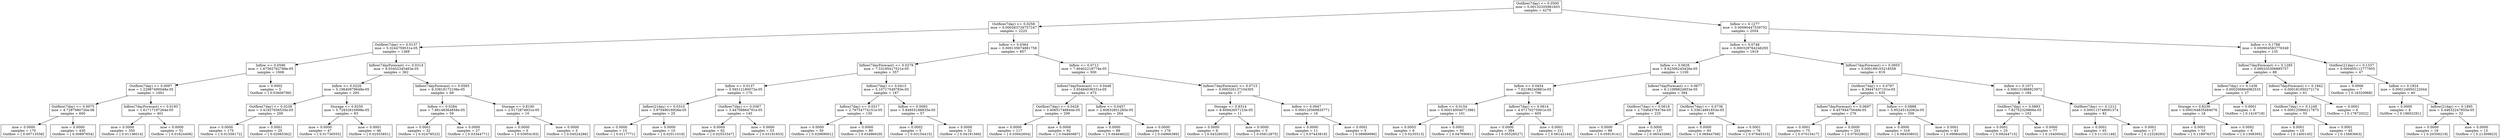 digraph Tree {
0 [label="Outflow(7day) <= 0.0500\nmse = 0.00132205981603\nsamples = 4279", shape="box"] ;
1 [label="Outflow(7day) <= 0.0258\nmse = 0.000263726757247\nsamples = 2225", shape="box"] ;
0 -> 1 ;
2 [label="Outflow(7day) <= 0.0137\nmse = 5.3244759531e-05\nsamples = 1368", shape="box"] ;
1 -> 2 ;
3 [label="Inflow <= 0.0596\nmse = 1.67562762789e-05\nsamples = 1006", shape="box"] ;
2 -> 3 ;
4 [label="Outflow(7day) <= 0.0097\nmse = 1.22987490048e-05\nsamples = 1001", shape="box"] ;
3 -> 4 ;
5 [label="Outflow(7day) <= 0.0075\nmse = 4.7287980726e-06\nsamples = 600", shape="box"] ;
4 -> 5 ;
6 [label="mse = 0.0000\nsamples = 170\nOutflow = [ 0.00713558]", shape="box"] ;
5 -> 6 ;
7 [label="mse = 0.0000\nsamples = 430\nOutflow = [ 0.00897654]", shape="box"] ;
5 -> 7 ;
8 [label="Inflow(7dayForecast) <= 0.0193\nmse = 1.61717197264e-05\nsamples = 401", shape="box"] ;
4 -> 8 ;
9 [label="mse = 0.0000\nsamples = 350\nOutflow = [ 0.01136014]", shape="box"] ;
8 -> 9 ;
10 [label="mse = 0.0000\nsamples = 51\nOutflow = [ 0.01624406]", shape="box"] ;
8 -> 10 ;
11 [label="mse = 0.0002\nsamples = 5\nOutflow = [ 0.03606786]", shape="box"] ;
3 -> 11 ;
12 [label="Inflow(7dayForecast) <= 0.0314\nmse = 9.03452345463e-05\nsamples = 362", shape="box"] ;
2 -> 12 ;
13 [label="Inflow <= 0.0226\nmse = 5.19640979648e-05\nsamples = 293", shape="box"] ;
12 -> 13 ;
14 [label="Outflow(7day) <= 0.0239\nmse = 3.41927656535e-05\nsamples = 200", shape="box"] ;
13 -> 14 ;
15 [label="mse = 0.0000\nsamples = 175\nOutflow = [ 0.01358172]", shape="box"] ;
14 -> 15 ;
16 [label="mse = 0.0001\nsamples = 25\nOutflow = [ 0.02065362]", shape="box"] ;
14 -> 16 ;
17 [label="Storage <= 0.8250\nmse = 5.72832616998e-05\nsamples = 93", shape="box"] ;
13 -> 17 ;
18 [label="mse = 0.0000\nsamples = 47\nOutflow = [ 0.01736555]", shape="box"] ;
17 -> 18 ;
19 [label="mse = 0.0001\nsamples = 46\nOutflow = [ 0.02553851]", shape="box"] ;
17 -> 19 ;
20 [label="Inflow(7dayForecast) <= 0.0565\nmse = 9.33818172106e-05\nsamples = 69", shape="box"] ;
12 -> 20 ;
21 [label="Inflow <= 0.0284\nmse = 7.88148364858e-05\nsamples = 59", shape="box"] ;
20 -> 21 ;
22 [label="mse = 0.0001\nsamples = 32\nOutflow = [ 0.02478523]", shape="box"] ;
21 -> 22 ;
23 [label="mse = 0.0000\nsamples = 27\nOutflow = [ 0.03344771]", shape="box"] ;
21 -> 23 ;
24 [label="Storage <= 0.8100\nmse = 2.0172874931e-05\nsamples = 10", shape="box"] ;
20 -> 24 ;
25 [label="mse = 0.0000\nsamples = 5\nOutflow = [ 0.03954183]", shape="box"] ;
24 -> 25 ;
26 [label="mse = 0.0000\nsamples = 5\nOutflow = [ 0.04524286]", shape="box"] ;
24 -> 26 ;
27 [label="Inflow <= 0.0364\nmse = 0.000135674881758\nsamples = 857", shape="box"] ;
1 -> 27 ;
28 [label="Inflow(7dayForecast) <= 0.0279\nmse = 7.53195417521e-05\nsamples = 357", shape="box"] ;
27 -> 28 ;
29 [label="Inflow <= 0.0137\nmse = 5.56512180072e-05\nsamples = 170", shape="box"] ;
28 -> 29 ;
30 [label="Inflow(21day) <= 0.0310\nmse = 3.97049016926e-05\nsamples = 25", shape="box"] ;
29 -> 30 ;
31 [label="mse = 0.0000\nsamples = 15\nOutflow = [ 0.0117771]", shape="box"] ;
30 -> 31 ;
32 [label="mse = 0.0000\nsamples = 10\nOutflow = [ 0.02011019]", shape="box"] ;
30 -> 32 ;
33 [label="Outflow(7day) <= 0.0367\nmse = 3.44708864791e-05\nsamples = 145", shape="box"] ;
29 -> 33 ;
34 [label="mse = 0.0000\nsamples = 92\nOutflow = [ 0.02553347]", shape="box"] ;
33 -> 34 ;
35 [label="mse = 0.0000\nsamples = 53\nOutflow = [ 0.03191653]", shape="box"] ;
33 -> 35 ;
36 [label="Inflow(7day) <= 0.0413\nmse = 5.10717549783e-05\nsamples = 187", shape="box"] ;
28 -> 36 ;
37 [label="Inflow(7day) <= 0.0317\nmse = 2.79754774151e-05\nsamples = 130", shape="box"] ;
36 -> 37 ;
38 [label="mse = 0.0000\nsamples = 50\nOutflow = [ 0.02969001]", shape="box"] ;
37 -> 38 ;
39 [label="mse = 0.0000\nsamples = 80\nOutflow = [ 0.03496629]", shape="box"] ;
37 -> 39 ;
40 [label="Inflow <= 0.0093\nmse = 5.84855188835e-05\nsamples = 57", shape="box"] ;
36 -> 40 ;
41 [label="mse = 0.0002\nsamples = 5\nOutflow = [ 0.03154415]", shape="box"] ;
40 -> 41 ;
42 [label="mse = 0.0000\nsamples = 52\nOutflow = [ 0.04191566]", shape="box"] ;
40 -> 42 ;
43 [label="Inflow <= 0.0712\nmse = 7.90402218774e-05\nsamples = 500", shape="box"] ;
27 -> 43 ;
44 [label="Inflow(7dayForecast) <= 0.0448\nmse = 3.93484036331e-05\nsamples = 473", shape="box"] ;
43 -> 44 ;
45 [label="Outflow(7day) <= 0.0429\nmse = 3.40651748844e-05\nsamples = 209", shape="box"] ;
44 -> 45 ;
46 [label="mse = 0.0000\nsamples = 117\nOutflow = [ 0.03942604]", shape="box"] ;
45 -> 46 ;
47 [label="mse = 0.0000\nsamples = 92\nOutflow = [ 0.04460887]", shape="box"] ;
45 -> 47 ;
48 [label="Inflow <= 0.0457\nmse = 2.60832851285e-05\nsamples = 264", shape="box"] ;
44 -> 48 ;
49 [label="mse = 0.0000\nsamples = 88\nOutflow = [ 0.04464622]", shape="box"] ;
48 -> 49 ;
50 [label="mse = 0.0000\nsamples = 176\nOutflow = [ 0.04966389]", shape="box"] ;
48 -> 50 ;
51 [label="Inflow(7dayForecast) <= 0.0715\nmse = 0.000326137104305\nsamples = 27", shape="box"] ;
43 -> 51 ;
52 [label="Storage <= 0.8314\nmse = 8.60942657123e-05\nsamples = 11", shape="box"] ;
51 -> 52 ;
53 [label="mse = 0.0000\nsamples = 6\nOutflow = [ 0.04326035]", shape="box"] ;
52 -> 53 ;
54 [label="mse = 0.0000\nsamples = 5\nOutflow = [ 0.05612875]", shape="box"] ;
52 -> 54 ;
55 [label="Inflow <= 0.0947\nmse = 0.000120569835771\nsamples = 16", shape="box"] ;
51 -> 55 ;
56 [label="mse = 0.0000\nsamples = 11\nOutflow = [ 0.07443816]", shape="box"] ;
55 -> 56 ;
57 [label="mse = 0.0001\nsamples = 5\nOutflow = [ 0.08989996]", shape="box"] ;
55 -> 57 ;
58 [label="Inflow <= 0.1277\nmse = 0.00090447539752\nsamples = 2054", shape="box"] ;
0 -> 58 ;
59 [label="Inflow <= 0.0748\nmse = 0.000329764246293\nsamples = 1919", shape="box"] ;
58 -> 59 ;
60 [label="Inflow <= 0.0626\nmse = 9.62306245426e-05\nsamples = 1100", shape="box"] ;
59 -> 60 ;
61 [label="Inflow <= 0.0454\nmse = 7.02186240861e-05\nsamples = 706", shape="box"] ;
60 -> 61 ;
62 [label="Inflow <= 0.0154\nmse = 0.000140040713961\nsamples = 101", shape="box"] ;
61 -> 62 ;
63 [label="mse = 0.0003\nsamples = 6\nOutflow = [ 0.0235513]", shape="box"] ;
62 -> 63 ;
64 [label="mse = 0.0001\nsamples = 95\nOutflow = [ 0.04769061]", shape="box"] ;
62 -> 64 ;
65 [label="Inflow(7day) <= 0.0614\nmse = 4.07170275001e-05\nsamples = 605", shape="box"] ;
61 -> 65 ;
66 [label="mse = 0.0000\nsamples = 394\nOutflow = [ 0.05528527]", shape="box"] ;
65 -> 66 ;
67 [label="mse = 0.0001\nsamples = 211\nOutflow = [ 0.06142144]", shape="box"] ;
65 -> 67 ;
68 [label="Inflow(7dayForecast) <= 0.0677\nmse = 6.11099824853e-05\nsamples = 394", shape="box"] ;
60 -> 68 ;
69 [label="Outflow(7day) <= 0.0619\nmse = 2.73464376476e-05\nsamples = 225", shape="box"] ;
68 -> 69 ;
70 [label="mse = 0.0000\nsamples = 88\nOutflow = [ 0.05919141]", shape="box"] ;
69 -> 70 ;
71 [label="mse = 0.0000\nsamples = 137\nOutflow = [ 0.06543266]", shape="box"] ;
69 -> 71 ;
72 [label="Outflow(7day) <= 0.0736\nmse = 5.33614891853e-05\nsamples = 169", shape="box"] ;
68 -> 72 ;
73 [label="mse = 0.0000\nsamples = 93\nOutflow = [ 0.06944768]", shape="box"] ;
72 -> 73 ;
74 [label="mse = 0.0001\nsamples = 76\nOutflow = [ 0.07645315]", shape="box"] ;
72 -> 74 ;
75 [label="Inflow(7dayForecast) <= 0.0955\nmse = 0.000199103218558\nsamples = 819", shape="box"] ;
59 -> 75 ;
76 [label="Outflow(7day) <= 0.0797\nmse = 8.39447437101e-05\nsamples = 635", shape="box"] ;
75 -> 76 ;
77 [label="Inflow(7dayForecast) <= 0.0697\nmse = 6.45794475649e-05\nsamples = 276", shape="box"] ;
76 -> 77 ;
78 [label="mse = 0.0001\nsamples = 75\nOutflow = [ 0.07015417]", shape="box"] ;
77 -> 78 ;
79 [label="mse = 0.0000\nsamples = 201\nOutflow = [ 0.07932802]", shape="box"] ;
77 -> 79 ;
80 [label="Inflow <= 0.0988\nmse = 5.95245142062e-05\nsamples = 359", shape="box"] ;
76 -> 80 ;
81 [label="mse = 0.0000\nsamples = 316\nOutflow = [ 0.08450803]", shape="box"] ;
80 -> 81 ;
82 [label="mse = 0.0001\nsamples = 43\nOutflow = [ 0.09984456]", shape="box"] ;
80 -> 82 ;
83 [label="Inflow <= 0.1071\nmse = 0.000131988923972\nsamples = 184", shape="box"] ;
75 -> 83 ;
84 [label="Outflow(7day) <= 0.0893\nmse = 7.82752329866e-05\nsamples = 102", shape="box"] ;
83 -> 84 ;
85 [label="mse = 0.0001\nsamples = 25\nOutflow = [ 0.09244715]", shape="box"] ;
84 -> 85 ;
86 [label="mse = 0.0000\nsamples = 77\nOutflow = [ 0.10400042]", shape="box"] ;
84 -> 86 ;
87 [label="Outflow(7day) <= 0.1212\nmse = 0.000113748091374\nsamples = 82", shape="box"] ;
83 -> 87 ;
88 [label="mse = 0.0001\nsamples = 65\nOutflow = [ 0.11101148]", shape="box"] ;
87 -> 88 ;
89 [label="mse = 0.0001\nsamples = 17\nOutflow = [ 0.12328293]", shape="box"] ;
87 -> 89 ;
90 [label="Inflow <= 0.1788\nmse = 0.000904583776349\nsamples = 135", shape="box"] ;
58 -> 90 ;
91 [label="Inflow(7dayForecast) <= 0.1285\nmse = 0.000335306885757\nsamples = 88", shape="box"] ;
90 -> 91 ;
92 [label="Inflow(7day) <= 0.1436\nmse = 0.000206864962533\nsamples = 27", shape="box"] ;
91 -> 92 ;
93 [label="Storage <= 0.8236\nmse = 0.000164835484076\nsamples = 18", shape="box"] ;
92 -> 93 ;
94 [label="mse = 0.0001\nsamples = 10\nOutflow = [ 0.11897637]", shape="box"] ;
93 -> 94 ;
95 [label="mse = 0.0002\nsamples = 8\nOutflow = [ 0.1308395]", shape="box"] ;
93 -> 95 ;
96 [label="mse = 0.0001\nsamples = 9\nOutflow = [ 0.1416719]", shape="box"] ;
92 -> 96 ;
97 [label="Inflow(7dayForecast) <= 0.1942\nmse = 0.000181950272174\nsamples = 61", shape="box"] ;
91 -> 97 ;
98 [label="Outflow(7day) <= 0.1249\nmse = 0.000125966217875\nsamples = 55", shape="box"] ;
97 -> 98 ;
99 [label="mse = 0.0001\nsamples = 10\nOutflow = [ 0.1400145]", shape="box"] ;
98 -> 99 ;
100 [label="mse = 0.0001\nsamples = 45\nOutflow = [ 0.15683663]", shape="box"] ;
98 -> 100 ;
101 [label="mse = 0.0001\nsamples = 6\nOutflow = [ 0.17872022]", shape="box"] ;
97 -> 101 ;
102 [label="Outflow(21day) <= 0.1337\nmse = 0.000405112777955\nsamples = 47", shape="box"] ;
90 -> 102 ;
103 [label="mse = 0.0006\nsamples = 7\nOutflow = [ 0.16320968]", shape="box"] ;
102 -> 103 ;
104 [label="Inflow <= 0.1924\nmse = 0.000124950122044\nsamples = 40", shape="box"] ;
102 -> 104 ;
105 [label="mse = 0.0000\nsamples = 8\nOutflow = [ 0.18602291]", shape="box"] ;
104 -> 105 ;
106 [label="Inflow(21day) <= 0.1895\nmse = 5.44632247655e-05\nsamples = 32", shape="box"] ;
104 -> 106 ;
107 [label="mse = 0.0000\nsamples = 19\nOutflow = [ 0.20356219]", shape="box"] ;
106 -> 107 ;
108 [label="mse = 0.0000\nsamples = 13\nOutflow = [ 0.21309823]", shape="box"] ;
106 -> 108 ;
}